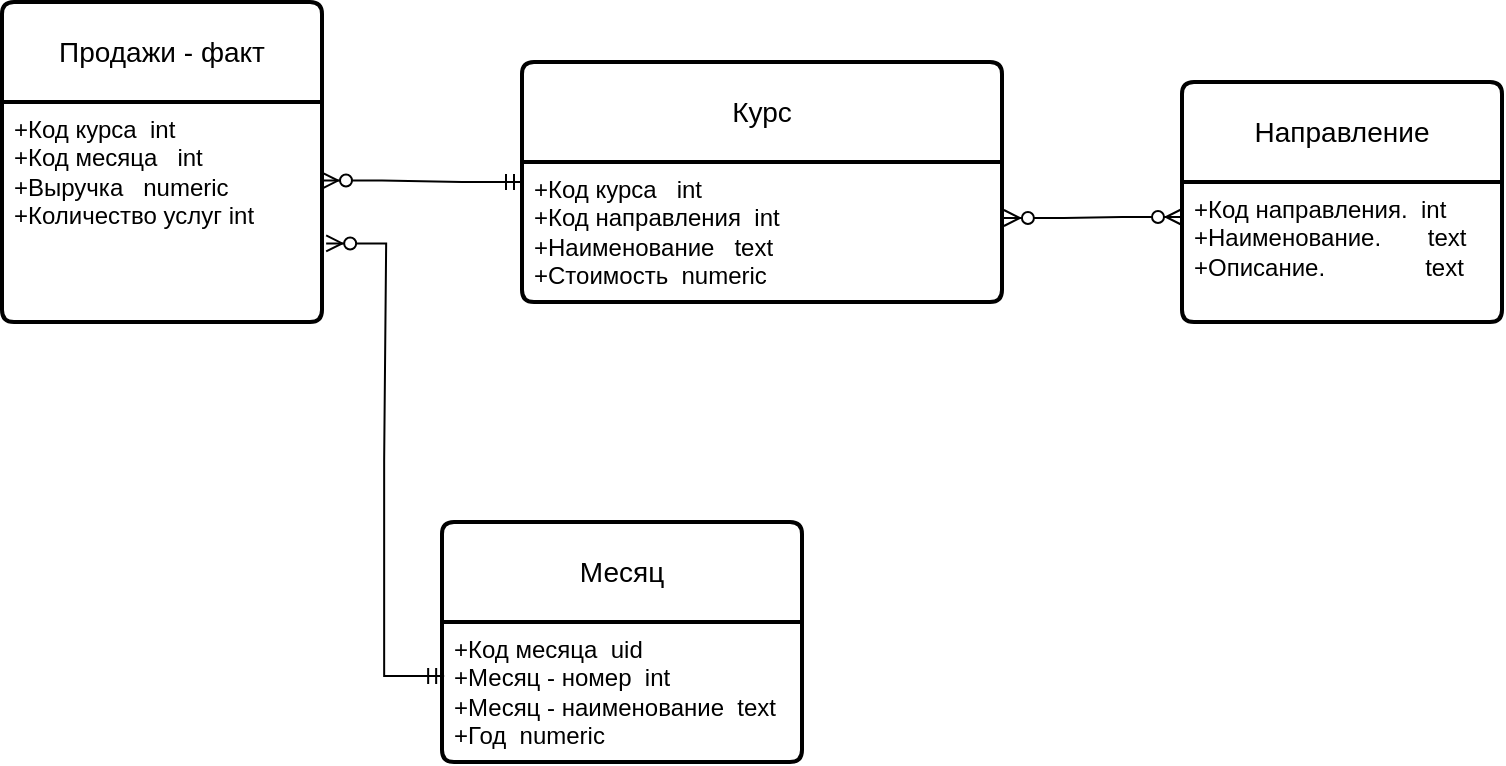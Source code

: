 <mxfile version="22.1.4" type="github">
  <diagram id="R2lEEEUBdFMjLlhIrx00" name="Page-1">
    <mxGraphModel dx="954" dy="522" grid="1" gridSize="10" guides="1" tooltips="1" connect="1" arrows="1" fold="1" page="1" pageScale="1" pageWidth="850" pageHeight="1100" math="0" shadow="0" extFonts="Permanent Marker^https://fonts.googleapis.com/css?family=Permanent+Marker">
      <root>
        <mxCell id="0" />
        <mxCell id="1" parent="0" />
        <mxCell id="Mt093NcTjKamDUQIXiv7-1" value="Продажи - факт" style="swimlane;childLayout=stackLayout;horizontal=1;startSize=50;horizontalStack=0;rounded=1;fontSize=14;fontStyle=0;strokeWidth=2;resizeParent=0;resizeLast=1;shadow=0;dashed=0;align=center;arcSize=4;whiteSpace=wrap;html=1;" parent="1" vertex="1">
          <mxGeometry x="50" y="400" width="160" height="160" as="geometry" />
        </mxCell>
        <mxCell id="Mt093NcTjKamDUQIXiv7-2" value="+Код курса&amp;nbsp; int&lt;br&gt;+Код месяца&amp;nbsp; &amp;nbsp;int&lt;br&gt;+Выручка&amp;nbsp; &amp;nbsp;numeric&lt;br&gt;+Количество услуг int" style="align=left;strokeColor=none;fillColor=none;spacingLeft=4;fontSize=12;verticalAlign=top;resizable=0;rotatable=0;part=1;html=1;" parent="Mt093NcTjKamDUQIXiv7-1" vertex="1">
          <mxGeometry y="50" width="160" height="110" as="geometry" />
        </mxCell>
        <mxCell id="Mt093NcTjKamDUQIXiv7-3" value="Курс" style="swimlane;childLayout=stackLayout;horizontal=1;startSize=50;horizontalStack=0;rounded=1;fontSize=14;fontStyle=0;strokeWidth=2;resizeParent=0;resizeLast=1;shadow=0;dashed=0;align=center;arcSize=4;whiteSpace=wrap;html=1;" parent="1" vertex="1">
          <mxGeometry x="310" y="430" width="240" height="120" as="geometry" />
        </mxCell>
        <mxCell id="Mt093NcTjKamDUQIXiv7-4" value="+Код курса&amp;nbsp; &amp;nbsp;int&lt;br&gt;+Код направления&amp;nbsp; int&lt;br&gt;+Наименование&amp;nbsp; &amp;nbsp;text&lt;br&gt;+Стоимость&amp;nbsp; numeric" style="align=left;strokeColor=none;fillColor=none;spacingLeft=4;fontSize=12;verticalAlign=top;resizable=0;rotatable=0;part=1;html=1;" parent="Mt093NcTjKamDUQIXiv7-3" vertex="1">
          <mxGeometry y="50" width="240" height="70" as="geometry" />
        </mxCell>
        <mxCell id="Mt093NcTjKamDUQIXiv7-5" value="Месяц" style="swimlane;childLayout=stackLayout;horizontal=1;startSize=50;horizontalStack=0;rounded=1;fontSize=14;fontStyle=0;strokeWidth=2;resizeParent=0;resizeLast=1;shadow=0;dashed=0;align=center;arcSize=4;whiteSpace=wrap;html=1;" parent="1" vertex="1">
          <mxGeometry x="270" y="660" width="180" height="120" as="geometry" />
        </mxCell>
        <mxCell id="Mt093NcTjKamDUQIXiv7-6" value="+Код месяца&amp;nbsp; uid&lt;br&gt;+Месяц - номер&amp;nbsp; int&lt;br&gt;+Месяц - наименование&amp;nbsp; text&lt;br&gt;+Год&amp;nbsp; numeric" style="align=left;strokeColor=none;fillColor=none;spacingLeft=4;fontSize=12;verticalAlign=top;resizable=0;rotatable=0;part=1;html=1;" parent="Mt093NcTjKamDUQIXiv7-5" vertex="1">
          <mxGeometry y="50" width="180" height="70" as="geometry" />
        </mxCell>
        <mxCell id="Mt093NcTjKamDUQIXiv7-7" value="Направление" style="swimlane;childLayout=stackLayout;horizontal=1;startSize=50;horizontalStack=0;rounded=1;fontSize=14;fontStyle=0;strokeWidth=2;resizeParent=0;resizeLast=1;shadow=0;dashed=0;align=center;arcSize=4;whiteSpace=wrap;html=1;" parent="1" vertex="1">
          <mxGeometry x="640" y="440" width="160" height="120" as="geometry" />
        </mxCell>
        <mxCell id="Mt093NcTjKamDUQIXiv7-8" value="+Код направления.&amp;nbsp; int&lt;br&gt;+Наименование.&amp;nbsp; &amp;nbsp; &amp;nbsp; &amp;nbsp;text&lt;br&gt;+Описание.&amp;nbsp; &amp;nbsp; &amp;nbsp; &amp;nbsp; &amp;nbsp; &amp;nbsp; &amp;nbsp; &amp;nbsp;text" style="align=left;strokeColor=none;fillColor=none;spacingLeft=4;fontSize=12;verticalAlign=top;resizable=0;rotatable=0;part=1;html=1;" parent="Mt093NcTjKamDUQIXiv7-7" vertex="1">
          <mxGeometry y="50" width="160" height="70" as="geometry" />
        </mxCell>
        <mxCell id="Mt093NcTjKamDUQIXiv7-9" value="" style="edgeStyle=entityRelationEdgeStyle;fontSize=12;html=1;endArrow=ERzeroToMany;startArrow=ERmandOne;rounded=0;entryX=1;entryY=0.357;entryDx=0;entryDy=0;entryPerimeter=0;exitX=0;exitY=0.5;exitDx=0;exitDy=0;" parent="1" source="Mt093NcTjKamDUQIXiv7-3" target="Mt093NcTjKamDUQIXiv7-2" edge="1">
          <mxGeometry width="100" height="100" relative="1" as="geometry">
            <mxPoint x="260" y="660" as="sourcePoint" />
            <mxPoint x="360" y="560" as="targetPoint" />
          </mxGeometry>
        </mxCell>
        <mxCell id="Mt093NcTjKamDUQIXiv7-10" value="" style="edgeStyle=entityRelationEdgeStyle;fontSize=12;html=1;endArrow=ERzeroToMany;startArrow=ERmandOne;rounded=0;exitX=0.006;exitY=0.386;exitDx=0;exitDy=0;exitPerimeter=0;entryX=1.013;entryY=0.643;entryDx=0;entryDy=0;entryPerimeter=0;" parent="1" source="Mt093NcTjKamDUQIXiv7-6" target="Mt093NcTjKamDUQIXiv7-2" edge="1">
          <mxGeometry width="100" height="100" relative="1" as="geometry">
            <mxPoint x="150" y="860" as="sourcePoint" />
            <mxPoint x="250" y="760" as="targetPoint" />
          </mxGeometry>
        </mxCell>
        <mxCell id="Mt093NcTjKamDUQIXiv7-11" value="" style="edgeStyle=entityRelationEdgeStyle;fontSize=12;html=1;endArrow=ERzeroToMany;endFill=1;startArrow=ERzeroToMany;rounded=0;entryX=0;entryY=0.25;entryDx=0;entryDy=0;exitX=1.004;exitY=0.4;exitDx=0;exitDy=0;exitPerimeter=0;" parent="1" source="Mt093NcTjKamDUQIXiv7-4" target="Mt093NcTjKamDUQIXiv7-8" edge="1">
          <mxGeometry width="100" height="100" relative="1" as="geometry">
            <mxPoint x="610" y="440" as="sourcePoint" />
            <mxPoint x="290" y="230" as="targetPoint" />
          </mxGeometry>
        </mxCell>
      </root>
    </mxGraphModel>
  </diagram>
</mxfile>
